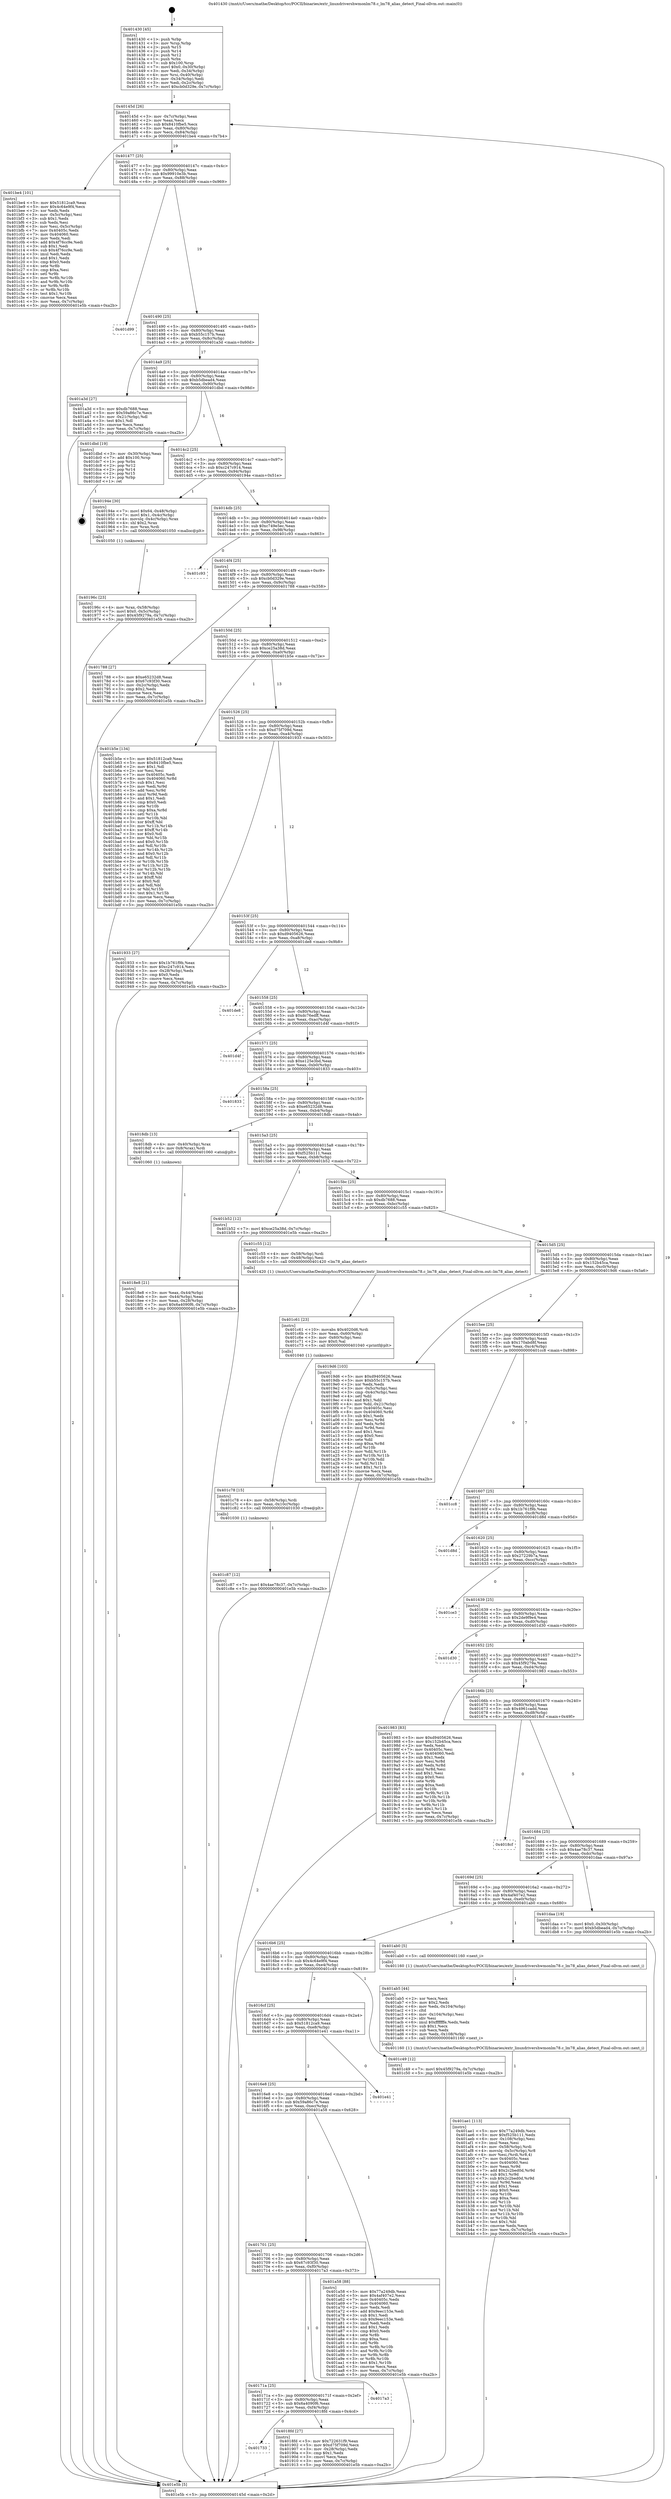 digraph "0x401430" {
  label = "0x401430 (/mnt/c/Users/mathe/Desktop/tcc/POCII/binaries/extr_linuxdrivershwmonlm78.c_lm78_alias_detect_Final-ollvm.out::main(0))"
  labelloc = "t"
  node[shape=record]

  Entry [label="",width=0.3,height=0.3,shape=circle,fillcolor=black,style=filled]
  "0x40145d" [label="{
     0x40145d [26]\l
     | [instrs]\l
     &nbsp;&nbsp;0x40145d \<+3\>: mov -0x7c(%rbp),%eax\l
     &nbsp;&nbsp;0x401460 \<+2\>: mov %eax,%ecx\l
     &nbsp;&nbsp;0x401462 \<+6\>: sub $0x8410fbe5,%ecx\l
     &nbsp;&nbsp;0x401468 \<+3\>: mov %eax,-0x80(%rbp)\l
     &nbsp;&nbsp;0x40146b \<+6\>: mov %ecx,-0x84(%rbp)\l
     &nbsp;&nbsp;0x401471 \<+6\>: je 0000000000401be4 \<main+0x7b4\>\l
  }"]
  "0x401be4" [label="{
     0x401be4 [101]\l
     | [instrs]\l
     &nbsp;&nbsp;0x401be4 \<+5\>: mov $0x51812ca9,%eax\l
     &nbsp;&nbsp;0x401be9 \<+5\>: mov $0x4c64e9f4,%ecx\l
     &nbsp;&nbsp;0x401bee \<+2\>: xor %edx,%edx\l
     &nbsp;&nbsp;0x401bf0 \<+3\>: mov -0x5c(%rbp),%esi\l
     &nbsp;&nbsp;0x401bf3 \<+3\>: sub $0x1,%edx\l
     &nbsp;&nbsp;0x401bf6 \<+2\>: sub %edx,%esi\l
     &nbsp;&nbsp;0x401bf8 \<+3\>: mov %esi,-0x5c(%rbp)\l
     &nbsp;&nbsp;0x401bfb \<+7\>: mov 0x40405c,%edx\l
     &nbsp;&nbsp;0x401c02 \<+7\>: mov 0x404060,%esi\l
     &nbsp;&nbsp;0x401c09 \<+2\>: mov %edx,%edi\l
     &nbsp;&nbsp;0x401c0b \<+6\>: add $0x4f76cc9e,%edi\l
     &nbsp;&nbsp;0x401c11 \<+3\>: sub $0x1,%edi\l
     &nbsp;&nbsp;0x401c14 \<+6\>: sub $0x4f76cc9e,%edi\l
     &nbsp;&nbsp;0x401c1a \<+3\>: imul %edi,%edx\l
     &nbsp;&nbsp;0x401c1d \<+3\>: and $0x1,%edx\l
     &nbsp;&nbsp;0x401c20 \<+3\>: cmp $0x0,%edx\l
     &nbsp;&nbsp;0x401c23 \<+4\>: sete %r8b\l
     &nbsp;&nbsp;0x401c27 \<+3\>: cmp $0xa,%esi\l
     &nbsp;&nbsp;0x401c2a \<+4\>: setl %r9b\l
     &nbsp;&nbsp;0x401c2e \<+3\>: mov %r8b,%r10b\l
     &nbsp;&nbsp;0x401c31 \<+3\>: and %r9b,%r10b\l
     &nbsp;&nbsp;0x401c34 \<+3\>: xor %r9b,%r8b\l
     &nbsp;&nbsp;0x401c37 \<+3\>: or %r8b,%r10b\l
     &nbsp;&nbsp;0x401c3a \<+4\>: test $0x1,%r10b\l
     &nbsp;&nbsp;0x401c3e \<+3\>: cmovne %ecx,%eax\l
     &nbsp;&nbsp;0x401c41 \<+3\>: mov %eax,-0x7c(%rbp)\l
     &nbsp;&nbsp;0x401c44 \<+5\>: jmp 0000000000401e5b \<main+0xa2b\>\l
  }"]
  "0x401477" [label="{
     0x401477 [25]\l
     | [instrs]\l
     &nbsp;&nbsp;0x401477 \<+5\>: jmp 000000000040147c \<main+0x4c\>\l
     &nbsp;&nbsp;0x40147c \<+3\>: mov -0x80(%rbp),%eax\l
     &nbsp;&nbsp;0x40147f \<+5\>: sub $0x99910e3b,%eax\l
     &nbsp;&nbsp;0x401484 \<+6\>: mov %eax,-0x88(%rbp)\l
     &nbsp;&nbsp;0x40148a \<+6\>: je 0000000000401d99 \<main+0x969\>\l
  }"]
  Exit [label="",width=0.3,height=0.3,shape=circle,fillcolor=black,style=filled,peripheries=2]
  "0x401d99" [label="{
     0x401d99\l
  }", style=dashed]
  "0x401490" [label="{
     0x401490 [25]\l
     | [instrs]\l
     &nbsp;&nbsp;0x401490 \<+5\>: jmp 0000000000401495 \<main+0x65\>\l
     &nbsp;&nbsp;0x401495 \<+3\>: mov -0x80(%rbp),%eax\l
     &nbsp;&nbsp;0x401498 \<+5\>: sub $0xb55c157b,%eax\l
     &nbsp;&nbsp;0x40149d \<+6\>: mov %eax,-0x8c(%rbp)\l
     &nbsp;&nbsp;0x4014a3 \<+6\>: je 0000000000401a3d \<main+0x60d\>\l
  }"]
  "0x401c87" [label="{
     0x401c87 [12]\l
     | [instrs]\l
     &nbsp;&nbsp;0x401c87 \<+7\>: movl $0x4ae78c37,-0x7c(%rbp)\l
     &nbsp;&nbsp;0x401c8e \<+5\>: jmp 0000000000401e5b \<main+0xa2b\>\l
  }"]
  "0x401a3d" [label="{
     0x401a3d [27]\l
     | [instrs]\l
     &nbsp;&nbsp;0x401a3d \<+5\>: mov $0xdb7688,%eax\l
     &nbsp;&nbsp;0x401a42 \<+5\>: mov $0x59a86c7e,%ecx\l
     &nbsp;&nbsp;0x401a47 \<+3\>: mov -0x21(%rbp),%dl\l
     &nbsp;&nbsp;0x401a4a \<+3\>: test $0x1,%dl\l
     &nbsp;&nbsp;0x401a4d \<+3\>: cmovne %ecx,%eax\l
     &nbsp;&nbsp;0x401a50 \<+3\>: mov %eax,-0x7c(%rbp)\l
     &nbsp;&nbsp;0x401a53 \<+5\>: jmp 0000000000401e5b \<main+0xa2b\>\l
  }"]
  "0x4014a9" [label="{
     0x4014a9 [25]\l
     | [instrs]\l
     &nbsp;&nbsp;0x4014a9 \<+5\>: jmp 00000000004014ae \<main+0x7e\>\l
     &nbsp;&nbsp;0x4014ae \<+3\>: mov -0x80(%rbp),%eax\l
     &nbsp;&nbsp;0x4014b1 \<+5\>: sub $0xb5dbead4,%eax\l
     &nbsp;&nbsp;0x4014b6 \<+6\>: mov %eax,-0x90(%rbp)\l
     &nbsp;&nbsp;0x4014bc \<+6\>: je 0000000000401dbd \<main+0x98d\>\l
  }"]
  "0x401c78" [label="{
     0x401c78 [15]\l
     | [instrs]\l
     &nbsp;&nbsp;0x401c78 \<+4\>: mov -0x58(%rbp),%rdi\l
     &nbsp;&nbsp;0x401c7c \<+6\>: mov %eax,-0x10c(%rbp)\l
     &nbsp;&nbsp;0x401c82 \<+5\>: call 0000000000401030 \<free@plt\>\l
     | [calls]\l
     &nbsp;&nbsp;0x401030 \{1\} (unknown)\l
  }"]
  "0x401dbd" [label="{
     0x401dbd [19]\l
     | [instrs]\l
     &nbsp;&nbsp;0x401dbd \<+3\>: mov -0x30(%rbp),%eax\l
     &nbsp;&nbsp;0x401dc0 \<+7\>: add $0x100,%rsp\l
     &nbsp;&nbsp;0x401dc7 \<+1\>: pop %rbx\l
     &nbsp;&nbsp;0x401dc8 \<+2\>: pop %r12\l
     &nbsp;&nbsp;0x401dca \<+2\>: pop %r14\l
     &nbsp;&nbsp;0x401dcc \<+2\>: pop %r15\l
     &nbsp;&nbsp;0x401dce \<+1\>: pop %rbp\l
     &nbsp;&nbsp;0x401dcf \<+1\>: ret\l
  }"]
  "0x4014c2" [label="{
     0x4014c2 [25]\l
     | [instrs]\l
     &nbsp;&nbsp;0x4014c2 \<+5\>: jmp 00000000004014c7 \<main+0x97\>\l
     &nbsp;&nbsp;0x4014c7 \<+3\>: mov -0x80(%rbp),%eax\l
     &nbsp;&nbsp;0x4014ca \<+5\>: sub $0xc247c914,%eax\l
     &nbsp;&nbsp;0x4014cf \<+6\>: mov %eax,-0x94(%rbp)\l
     &nbsp;&nbsp;0x4014d5 \<+6\>: je 000000000040194e \<main+0x51e\>\l
  }"]
  "0x401c61" [label="{
     0x401c61 [23]\l
     | [instrs]\l
     &nbsp;&nbsp;0x401c61 \<+10\>: movabs $0x4020d6,%rdi\l
     &nbsp;&nbsp;0x401c6b \<+3\>: mov %eax,-0x60(%rbp)\l
     &nbsp;&nbsp;0x401c6e \<+3\>: mov -0x60(%rbp),%esi\l
     &nbsp;&nbsp;0x401c71 \<+2\>: mov $0x0,%al\l
     &nbsp;&nbsp;0x401c73 \<+5\>: call 0000000000401040 \<printf@plt\>\l
     | [calls]\l
     &nbsp;&nbsp;0x401040 \{1\} (unknown)\l
  }"]
  "0x40194e" [label="{
     0x40194e [30]\l
     | [instrs]\l
     &nbsp;&nbsp;0x40194e \<+7\>: movl $0x64,-0x48(%rbp)\l
     &nbsp;&nbsp;0x401955 \<+7\>: movl $0x1,-0x4c(%rbp)\l
     &nbsp;&nbsp;0x40195c \<+4\>: movslq -0x4c(%rbp),%rax\l
     &nbsp;&nbsp;0x401960 \<+4\>: shl $0x2,%rax\l
     &nbsp;&nbsp;0x401964 \<+3\>: mov %rax,%rdi\l
     &nbsp;&nbsp;0x401967 \<+5\>: call 0000000000401050 \<malloc@plt\>\l
     | [calls]\l
     &nbsp;&nbsp;0x401050 \{1\} (unknown)\l
  }"]
  "0x4014db" [label="{
     0x4014db [25]\l
     | [instrs]\l
     &nbsp;&nbsp;0x4014db \<+5\>: jmp 00000000004014e0 \<main+0xb0\>\l
     &nbsp;&nbsp;0x4014e0 \<+3\>: mov -0x80(%rbp),%eax\l
     &nbsp;&nbsp;0x4014e3 \<+5\>: sub $0xc749e5ec,%eax\l
     &nbsp;&nbsp;0x4014e8 \<+6\>: mov %eax,-0x98(%rbp)\l
     &nbsp;&nbsp;0x4014ee \<+6\>: je 0000000000401c93 \<main+0x863\>\l
  }"]
  "0x401ae1" [label="{
     0x401ae1 [113]\l
     | [instrs]\l
     &nbsp;&nbsp;0x401ae1 \<+5\>: mov $0x77a249db,%ecx\l
     &nbsp;&nbsp;0x401ae6 \<+5\>: mov $0xf525b111,%edx\l
     &nbsp;&nbsp;0x401aeb \<+6\>: mov -0x108(%rbp),%esi\l
     &nbsp;&nbsp;0x401af1 \<+3\>: imul %eax,%esi\l
     &nbsp;&nbsp;0x401af4 \<+4\>: mov -0x58(%rbp),%rdi\l
     &nbsp;&nbsp;0x401af8 \<+4\>: movslq -0x5c(%rbp),%r8\l
     &nbsp;&nbsp;0x401afc \<+4\>: mov %esi,(%rdi,%r8,4)\l
     &nbsp;&nbsp;0x401b00 \<+7\>: mov 0x40405c,%eax\l
     &nbsp;&nbsp;0x401b07 \<+7\>: mov 0x404060,%esi\l
     &nbsp;&nbsp;0x401b0e \<+3\>: mov %eax,%r9d\l
     &nbsp;&nbsp;0x401b11 \<+7\>: add $0x2c2bed0d,%r9d\l
     &nbsp;&nbsp;0x401b18 \<+4\>: sub $0x1,%r9d\l
     &nbsp;&nbsp;0x401b1c \<+7\>: sub $0x2c2bed0d,%r9d\l
     &nbsp;&nbsp;0x401b23 \<+4\>: imul %r9d,%eax\l
     &nbsp;&nbsp;0x401b27 \<+3\>: and $0x1,%eax\l
     &nbsp;&nbsp;0x401b2a \<+3\>: cmp $0x0,%eax\l
     &nbsp;&nbsp;0x401b2d \<+4\>: sete %r10b\l
     &nbsp;&nbsp;0x401b31 \<+3\>: cmp $0xa,%esi\l
     &nbsp;&nbsp;0x401b34 \<+4\>: setl %r11b\l
     &nbsp;&nbsp;0x401b38 \<+3\>: mov %r10b,%bl\l
     &nbsp;&nbsp;0x401b3b \<+3\>: and %r11b,%bl\l
     &nbsp;&nbsp;0x401b3e \<+3\>: xor %r11b,%r10b\l
     &nbsp;&nbsp;0x401b41 \<+3\>: or %r10b,%bl\l
     &nbsp;&nbsp;0x401b44 \<+3\>: test $0x1,%bl\l
     &nbsp;&nbsp;0x401b47 \<+3\>: cmovne %edx,%ecx\l
     &nbsp;&nbsp;0x401b4a \<+3\>: mov %ecx,-0x7c(%rbp)\l
     &nbsp;&nbsp;0x401b4d \<+5\>: jmp 0000000000401e5b \<main+0xa2b\>\l
  }"]
  "0x401c93" [label="{
     0x401c93\l
  }", style=dashed]
  "0x4014f4" [label="{
     0x4014f4 [25]\l
     | [instrs]\l
     &nbsp;&nbsp;0x4014f4 \<+5\>: jmp 00000000004014f9 \<main+0xc9\>\l
     &nbsp;&nbsp;0x4014f9 \<+3\>: mov -0x80(%rbp),%eax\l
     &nbsp;&nbsp;0x4014fc \<+5\>: sub $0xcb0d329e,%eax\l
     &nbsp;&nbsp;0x401501 \<+6\>: mov %eax,-0x9c(%rbp)\l
     &nbsp;&nbsp;0x401507 \<+6\>: je 0000000000401788 \<main+0x358\>\l
  }"]
  "0x401ab5" [label="{
     0x401ab5 [44]\l
     | [instrs]\l
     &nbsp;&nbsp;0x401ab5 \<+2\>: xor %ecx,%ecx\l
     &nbsp;&nbsp;0x401ab7 \<+5\>: mov $0x2,%edx\l
     &nbsp;&nbsp;0x401abc \<+6\>: mov %edx,-0x104(%rbp)\l
     &nbsp;&nbsp;0x401ac2 \<+1\>: cltd\l
     &nbsp;&nbsp;0x401ac3 \<+6\>: mov -0x104(%rbp),%esi\l
     &nbsp;&nbsp;0x401ac9 \<+2\>: idiv %esi\l
     &nbsp;&nbsp;0x401acb \<+6\>: imul $0xfffffffe,%edx,%edx\l
     &nbsp;&nbsp;0x401ad1 \<+3\>: sub $0x1,%ecx\l
     &nbsp;&nbsp;0x401ad4 \<+2\>: sub %ecx,%edx\l
     &nbsp;&nbsp;0x401ad6 \<+6\>: mov %edx,-0x108(%rbp)\l
     &nbsp;&nbsp;0x401adc \<+5\>: call 0000000000401160 \<next_i\>\l
     | [calls]\l
     &nbsp;&nbsp;0x401160 \{1\} (/mnt/c/Users/mathe/Desktop/tcc/POCII/binaries/extr_linuxdrivershwmonlm78.c_lm78_alias_detect_Final-ollvm.out::next_i)\l
  }"]
  "0x401788" [label="{
     0x401788 [27]\l
     | [instrs]\l
     &nbsp;&nbsp;0x401788 \<+5\>: mov $0xe65232d8,%eax\l
     &nbsp;&nbsp;0x40178d \<+5\>: mov $0x67c93f30,%ecx\l
     &nbsp;&nbsp;0x401792 \<+3\>: mov -0x2c(%rbp),%edx\l
     &nbsp;&nbsp;0x401795 \<+3\>: cmp $0x2,%edx\l
     &nbsp;&nbsp;0x401798 \<+3\>: cmovne %ecx,%eax\l
     &nbsp;&nbsp;0x40179b \<+3\>: mov %eax,-0x7c(%rbp)\l
     &nbsp;&nbsp;0x40179e \<+5\>: jmp 0000000000401e5b \<main+0xa2b\>\l
  }"]
  "0x40150d" [label="{
     0x40150d [25]\l
     | [instrs]\l
     &nbsp;&nbsp;0x40150d \<+5\>: jmp 0000000000401512 \<main+0xe2\>\l
     &nbsp;&nbsp;0x401512 \<+3\>: mov -0x80(%rbp),%eax\l
     &nbsp;&nbsp;0x401515 \<+5\>: sub $0xce25a38d,%eax\l
     &nbsp;&nbsp;0x40151a \<+6\>: mov %eax,-0xa0(%rbp)\l
     &nbsp;&nbsp;0x401520 \<+6\>: je 0000000000401b5e \<main+0x72e\>\l
  }"]
  "0x401e5b" [label="{
     0x401e5b [5]\l
     | [instrs]\l
     &nbsp;&nbsp;0x401e5b \<+5\>: jmp 000000000040145d \<main+0x2d\>\l
  }"]
  "0x401430" [label="{
     0x401430 [45]\l
     | [instrs]\l
     &nbsp;&nbsp;0x401430 \<+1\>: push %rbp\l
     &nbsp;&nbsp;0x401431 \<+3\>: mov %rsp,%rbp\l
     &nbsp;&nbsp;0x401434 \<+2\>: push %r15\l
     &nbsp;&nbsp;0x401436 \<+2\>: push %r14\l
     &nbsp;&nbsp;0x401438 \<+2\>: push %r12\l
     &nbsp;&nbsp;0x40143a \<+1\>: push %rbx\l
     &nbsp;&nbsp;0x40143b \<+7\>: sub $0x100,%rsp\l
     &nbsp;&nbsp;0x401442 \<+7\>: movl $0x0,-0x30(%rbp)\l
     &nbsp;&nbsp;0x401449 \<+3\>: mov %edi,-0x34(%rbp)\l
     &nbsp;&nbsp;0x40144c \<+4\>: mov %rsi,-0x40(%rbp)\l
     &nbsp;&nbsp;0x401450 \<+3\>: mov -0x34(%rbp),%edi\l
     &nbsp;&nbsp;0x401453 \<+3\>: mov %edi,-0x2c(%rbp)\l
     &nbsp;&nbsp;0x401456 \<+7\>: movl $0xcb0d329e,-0x7c(%rbp)\l
  }"]
  "0x40196c" [label="{
     0x40196c [23]\l
     | [instrs]\l
     &nbsp;&nbsp;0x40196c \<+4\>: mov %rax,-0x58(%rbp)\l
     &nbsp;&nbsp;0x401970 \<+7\>: movl $0x0,-0x5c(%rbp)\l
     &nbsp;&nbsp;0x401977 \<+7\>: movl $0x45f9279a,-0x7c(%rbp)\l
     &nbsp;&nbsp;0x40197e \<+5\>: jmp 0000000000401e5b \<main+0xa2b\>\l
  }"]
  "0x401b5e" [label="{
     0x401b5e [134]\l
     | [instrs]\l
     &nbsp;&nbsp;0x401b5e \<+5\>: mov $0x51812ca9,%eax\l
     &nbsp;&nbsp;0x401b63 \<+5\>: mov $0x8410fbe5,%ecx\l
     &nbsp;&nbsp;0x401b68 \<+2\>: mov $0x1,%dl\l
     &nbsp;&nbsp;0x401b6a \<+2\>: xor %esi,%esi\l
     &nbsp;&nbsp;0x401b6c \<+7\>: mov 0x40405c,%edi\l
     &nbsp;&nbsp;0x401b73 \<+8\>: mov 0x404060,%r8d\l
     &nbsp;&nbsp;0x401b7b \<+3\>: sub $0x1,%esi\l
     &nbsp;&nbsp;0x401b7e \<+3\>: mov %edi,%r9d\l
     &nbsp;&nbsp;0x401b81 \<+3\>: add %esi,%r9d\l
     &nbsp;&nbsp;0x401b84 \<+4\>: imul %r9d,%edi\l
     &nbsp;&nbsp;0x401b88 \<+3\>: and $0x1,%edi\l
     &nbsp;&nbsp;0x401b8b \<+3\>: cmp $0x0,%edi\l
     &nbsp;&nbsp;0x401b8e \<+4\>: sete %r10b\l
     &nbsp;&nbsp;0x401b92 \<+4\>: cmp $0xa,%r8d\l
     &nbsp;&nbsp;0x401b96 \<+4\>: setl %r11b\l
     &nbsp;&nbsp;0x401b9a \<+3\>: mov %r10b,%bl\l
     &nbsp;&nbsp;0x401b9d \<+3\>: xor $0xff,%bl\l
     &nbsp;&nbsp;0x401ba0 \<+3\>: mov %r11b,%r14b\l
     &nbsp;&nbsp;0x401ba3 \<+4\>: xor $0xff,%r14b\l
     &nbsp;&nbsp;0x401ba7 \<+3\>: xor $0x0,%dl\l
     &nbsp;&nbsp;0x401baa \<+3\>: mov %bl,%r15b\l
     &nbsp;&nbsp;0x401bad \<+4\>: and $0x0,%r15b\l
     &nbsp;&nbsp;0x401bb1 \<+3\>: and %dl,%r10b\l
     &nbsp;&nbsp;0x401bb4 \<+3\>: mov %r14b,%r12b\l
     &nbsp;&nbsp;0x401bb7 \<+4\>: and $0x0,%r12b\l
     &nbsp;&nbsp;0x401bbb \<+3\>: and %dl,%r11b\l
     &nbsp;&nbsp;0x401bbe \<+3\>: or %r10b,%r15b\l
     &nbsp;&nbsp;0x401bc1 \<+3\>: or %r11b,%r12b\l
     &nbsp;&nbsp;0x401bc4 \<+3\>: xor %r12b,%r15b\l
     &nbsp;&nbsp;0x401bc7 \<+3\>: or %r14b,%bl\l
     &nbsp;&nbsp;0x401bca \<+3\>: xor $0xff,%bl\l
     &nbsp;&nbsp;0x401bcd \<+3\>: or $0x0,%dl\l
     &nbsp;&nbsp;0x401bd0 \<+2\>: and %dl,%bl\l
     &nbsp;&nbsp;0x401bd2 \<+3\>: or %bl,%r15b\l
     &nbsp;&nbsp;0x401bd5 \<+4\>: test $0x1,%r15b\l
     &nbsp;&nbsp;0x401bd9 \<+3\>: cmovne %ecx,%eax\l
     &nbsp;&nbsp;0x401bdc \<+3\>: mov %eax,-0x7c(%rbp)\l
     &nbsp;&nbsp;0x401bdf \<+5\>: jmp 0000000000401e5b \<main+0xa2b\>\l
  }"]
  "0x401526" [label="{
     0x401526 [25]\l
     | [instrs]\l
     &nbsp;&nbsp;0x401526 \<+5\>: jmp 000000000040152b \<main+0xfb\>\l
     &nbsp;&nbsp;0x40152b \<+3\>: mov -0x80(%rbp),%eax\l
     &nbsp;&nbsp;0x40152e \<+5\>: sub $0xd75f709d,%eax\l
     &nbsp;&nbsp;0x401533 \<+6\>: mov %eax,-0xa4(%rbp)\l
     &nbsp;&nbsp;0x401539 \<+6\>: je 0000000000401933 \<main+0x503\>\l
  }"]
  "0x401733" [label="{
     0x401733\l
  }", style=dashed]
  "0x401933" [label="{
     0x401933 [27]\l
     | [instrs]\l
     &nbsp;&nbsp;0x401933 \<+5\>: mov $0x1b761f9b,%eax\l
     &nbsp;&nbsp;0x401938 \<+5\>: mov $0xc247c914,%ecx\l
     &nbsp;&nbsp;0x40193d \<+3\>: mov -0x28(%rbp),%edx\l
     &nbsp;&nbsp;0x401940 \<+3\>: cmp $0x0,%edx\l
     &nbsp;&nbsp;0x401943 \<+3\>: cmove %ecx,%eax\l
     &nbsp;&nbsp;0x401946 \<+3\>: mov %eax,-0x7c(%rbp)\l
     &nbsp;&nbsp;0x401949 \<+5\>: jmp 0000000000401e5b \<main+0xa2b\>\l
  }"]
  "0x40153f" [label="{
     0x40153f [25]\l
     | [instrs]\l
     &nbsp;&nbsp;0x40153f \<+5\>: jmp 0000000000401544 \<main+0x114\>\l
     &nbsp;&nbsp;0x401544 \<+3\>: mov -0x80(%rbp),%eax\l
     &nbsp;&nbsp;0x401547 \<+5\>: sub $0xd9405626,%eax\l
     &nbsp;&nbsp;0x40154c \<+6\>: mov %eax,-0xa8(%rbp)\l
     &nbsp;&nbsp;0x401552 \<+6\>: je 0000000000401de8 \<main+0x9b8\>\l
  }"]
  "0x4018fd" [label="{
     0x4018fd [27]\l
     | [instrs]\l
     &nbsp;&nbsp;0x4018fd \<+5\>: mov $0x722631f9,%eax\l
     &nbsp;&nbsp;0x401902 \<+5\>: mov $0xd75f709d,%ecx\l
     &nbsp;&nbsp;0x401907 \<+3\>: mov -0x28(%rbp),%edx\l
     &nbsp;&nbsp;0x40190a \<+3\>: cmp $0x1,%edx\l
     &nbsp;&nbsp;0x40190d \<+3\>: cmovl %ecx,%eax\l
     &nbsp;&nbsp;0x401910 \<+3\>: mov %eax,-0x7c(%rbp)\l
     &nbsp;&nbsp;0x401913 \<+5\>: jmp 0000000000401e5b \<main+0xa2b\>\l
  }"]
  "0x401de8" [label="{
     0x401de8\l
  }", style=dashed]
  "0x401558" [label="{
     0x401558 [25]\l
     | [instrs]\l
     &nbsp;&nbsp;0x401558 \<+5\>: jmp 000000000040155d \<main+0x12d\>\l
     &nbsp;&nbsp;0x40155d \<+3\>: mov -0x80(%rbp),%eax\l
     &nbsp;&nbsp;0x401560 \<+5\>: sub $0xdc76edff,%eax\l
     &nbsp;&nbsp;0x401565 \<+6\>: mov %eax,-0xac(%rbp)\l
     &nbsp;&nbsp;0x40156b \<+6\>: je 0000000000401d4f \<main+0x91f\>\l
  }"]
  "0x40171a" [label="{
     0x40171a [25]\l
     | [instrs]\l
     &nbsp;&nbsp;0x40171a \<+5\>: jmp 000000000040171f \<main+0x2ef\>\l
     &nbsp;&nbsp;0x40171f \<+3\>: mov -0x80(%rbp),%eax\l
     &nbsp;&nbsp;0x401722 \<+5\>: sub $0x6a4090f6,%eax\l
     &nbsp;&nbsp;0x401727 \<+6\>: mov %eax,-0xf4(%rbp)\l
     &nbsp;&nbsp;0x40172d \<+6\>: je 00000000004018fd \<main+0x4cd\>\l
  }"]
  "0x401d4f" [label="{
     0x401d4f\l
  }", style=dashed]
  "0x401571" [label="{
     0x401571 [25]\l
     | [instrs]\l
     &nbsp;&nbsp;0x401571 \<+5\>: jmp 0000000000401576 \<main+0x146\>\l
     &nbsp;&nbsp;0x401576 \<+3\>: mov -0x80(%rbp),%eax\l
     &nbsp;&nbsp;0x401579 \<+5\>: sub $0xe125e3bd,%eax\l
     &nbsp;&nbsp;0x40157e \<+6\>: mov %eax,-0xb0(%rbp)\l
     &nbsp;&nbsp;0x401584 \<+6\>: je 0000000000401833 \<main+0x403\>\l
  }"]
  "0x4017a3" [label="{
     0x4017a3\l
  }", style=dashed]
  "0x401833" [label="{
     0x401833\l
  }", style=dashed]
  "0x40158a" [label="{
     0x40158a [25]\l
     | [instrs]\l
     &nbsp;&nbsp;0x40158a \<+5\>: jmp 000000000040158f \<main+0x15f\>\l
     &nbsp;&nbsp;0x40158f \<+3\>: mov -0x80(%rbp),%eax\l
     &nbsp;&nbsp;0x401592 \<+5\>: sub $0xe65232d8,%eax\l
     &nbsp;&nbsp;0x401597 \<+6\>: mov %eax,-0xb4(%rbp)\l
     &nbsp;&nbsp;0x40159d \<+6\>: je 00000000004018db \<main+0x4ab\>\l
  }"]
  "0x401701" [label="{
     0x401701 [25]\l
     | [instrs]\l
     &nbsp;&nbsp;0x401701 \<+5\>: jmp 0000000000401706 \<main+0x2d6\>\l
     &nbsp;&nbsp;0x401706 \<+3\>: mov -0x80(%rbp),%eax\l
     &nbsp;&nbsp;0x401709 \<+5\>: sub $0x67c93f30,%eax\l
     &nbsp;&nbsp;0x40170e \<+6\>: mov %eax,-0xf0(%rbp)\l
     &nbsp;&nbsp;0x401714 \<+6\>: je 00000000004017a3 \<main+0x373\>\l
  }"]
  "0x4018db" [label="{
     0x4018db [13]\l
     | [instrs]\l
     &nbsp;&nbsp;0x4018db \<+4\>: mov -0x40(%rbp),%rax\l
     &nbsp;&nbsp;0x4018df \<+4\>: mov 0x8(%rax),%rdi\l
     &nbsp;&nbsp;0x4018e3 \<+5\>: call 0000000000401060 \<atoi@plt\>\l
     | [calls]\l
     &nbsp;&nbsp;0x401060 \{1\} (unknown)\l
  }"]
  "0x4015a3" [label="{
     0x4015a3 [25]\l
     | [instrs]\l
     &nbsp;&nbsp;0x4015a3 \<+5\>: jmp 00000000004015a8 \<main+0x178\>\l
     &nbsp;&nbsp;0x4015a8 \<+3\>: mov -0x80(%rbp),%eax\l
     &nbsp;&nbsp;0x4015ab \<+5\>: sub $0xf525b111,%eax\l
     &nbsp;&nbsp;0x4015b0 \<+6\>: mov %eax,-0xb8(%rbp)\l
     &nbsp;&nbsp;0x4015b6 \<+6\>: je 0000000000401b52 \<main+0x722\>\l
  }"]
  "0x4018e8" [label="{
     0x4018e8 [21]\l
     | [instrs]\l
     &nbsp;&nbsp;0x4018e8 \<+3\>: mov %eax,-0x44(%rbp)\l
     &nbsp;&nbsp;0x4018eb \<+3\>: mov -0x44(%rbp),%eax\l
     &nbsp;&nbsp;0x4018ee \<+3\>: mov %eax,-0x28(%rbp)\l
     &nbsp;&nbsp;0x4018f1 \<+7\>: movl $0x6a4090f6,-0x7c(%rbp)\l
     &nbsp;&nbsp;0x4018f8 \<+5\>: jmp 0000000000401e5b \<main+0xa2b\>\l
  }"]
  "0x401a58" [label="{
     0x401a58 [88]\l
     | [instrs]\l
     &nbsp;&nbsp;0x401a58 \<+5\>: mov $0x77a249db,%eax\l
     &nbsp;&nbsp;0x401a5d \<+5\>: mov $0x4af407e2,%ecx\l
     &nbsp;&nbsp;0x401a62 \<+7\>: mov 0x40405c,%edx\l
     &nbsp;&nbsp;0x401a69 \<+7\>: mov 0x404060,%esi\l
     &nbsp;&nbsp;0x401a70 \<+2\>: mov %edx,%edi\l
     &nbsp;&nbsp;0x401a72 \<+6\>: add $0x9eec153e,%edi\l
     &nbsp;&nbsp;0x401a78 \<+3\>: sub $0x1,%edi\l
     &nbsp;&nbsp;0x401a7b \<+6\>: sub $0x9eec153e,%edi\l
     &nbsp;&nbsp;0x401a81 \<+3\>: imul %edi,%edx\l
     &nbsp;&nbsp;0x401a84 \<+3\>: and $0x1,%edx\l
     &nbsp;&nbsp;0x401a87 \<+3\>: cmp $0x0,%edx\l
     &nbsp;&nbsp;0x401a8a \<+4\>: sete %r8b\l
     &nbsp;&nbsp;0x401a8e \<+3\>: cmp $0xa,%esi\l
     &nbsp;&nbsp;0x401a91 \<+4\>: setl %r9b\l
     &nbsp;&nbsp;0x401a95 \<+3\>: mov %r8b,%r10b\l
     &nbsp;&nbsp;0x401a98 \<+3\>: and %r9b,%r10b\l
     &nbsp;&nbsp;0x401a9b \<+3\>: xor %r9b,%r8b\l
     &nbsp;&nbsp;0x401a9e \<+3\>: or %r8b,%r10b\l
     &nbsp;&nbsp;0x401aa1 \<+4\>: test $0x1,%r10b\l
     &nbsp;&nbsp;0x401aa5 \<+3\>: cmovne %ecx,%eax\l
     &nbsp;&nbsp;0x401aa8 \<+3\>: mov %eax,-0x7c(%rbp)\l
     &nbsp;&nbsp;0x401aab \<+5\>: jmp 0000000000401e5b \<main+0xa2b\>\l
  }"]
  "0x401b52" [label="{
     0x401b52 [12]\l
     | [instrs]\l
     &nbsp;&nbsp;0x401b52 \<+7\>: movl $0xce25a38d,-0x7c(%rbp)\l
     &nbsp;&nbsp;0x401b59 \<+5\>: jmp 0000000000401e5b \<main+0xa2b\>\l
  }"]
  "0x4015bc" [label="{
     0x4015bc [25]\l
     | [instrs]\l
     &nbsp;&nbsp;0x4015bc \<+5\>: jmp 00000000004015c1 \<main+0x191\>\l
     &nbsp;&nbsp;0x4015c1 \<+3\>: mov -0x80(%rbp),%eax\l
     &nbsp;&nbsp;0x4015c4 \<+5\>: sub $0xdb7688,%eax\l
     &nbsp;&nbsp;0x4015c9 \<+6\>: mov %eax,-0xbc(%rbp)\l
     &nbsp;&nbsp;0x4015cf \<+6\>: je 0000000000401c55 \<main+0x825\>\l
  }"]
  "0x4016e8" [label="{
     0x4016e8 [25]\l
     | [instrs]\l
     &nbsp;&nbsp;0x4016e8 \<+5\>: jmp 00000000004016ed \<main+0x2bd\>\l
     &nbsp;&nbsp;0x4016ed \<+3\>: mov -0x80(%rbp),%eax\l
     &nbsp;&nbsp;0x4016f0 \<+5\>: sub $0x59a86c7e,%eax\l
     &nbsp;&nbsp;0x4016f5 \<+6\>: mov %eax,-0xec(%rbp)\l
     &nbsp;&nbsp;0x4016fb \<+6\>: je 0000000000401a58 \<main+0x628\>\l
  }"]
  "0x401c55" [label="{
     0x401c55 [12]\l
     | [instrs]\l
     &nbsp;&nbsp;0x401c55 \<+4\>: mov -0x58(%rbp),%rdi\l
     &nbsp;&nbsp;0x401c59 \<+3\>: mov -0x48(%rbp),%esi\l
     &nbsp;&nbsp;0x401c5c \<+5\>: call 0000000000401420 \<lm78_alias_detect\>\l
     | [calls]\l
     &nbsp;&nbsp;0x401420 \{1\} (/mnt/c/Users/mathe/Desktop/tcc/POCII/binaries/extr_linuxdrivershwmonlm78.c_lm78_alias_detect_Final-ollvm.out::lm78_alias_detect)\l
  }"]
  "0x4015d5" [label="{
     0x4015d5 [25]\l
     | [instrs]\l
     &nbsp;&nbsp;0x4015d5 \<+5\>: jmp 00000000004015da \<main+0x1aa\>\l
     &nbsp;&nbsp;0x4015da \<+3\>: mov -0x80(%rbp),%eax\l
     &nbsp;&nbsp;0x4015dd \<+5\>: sub $0x152b45ca,%eax\l
     &nbsp;&nbsp;0x4015e2 \<+6\>: mov %eax,-0xc0(%rbp)\l
     &nbsp;&nbsp;0x4015e8 \<+6\>: je 00000000004019d6 \<main+0x5a6\>\l
  }"]
  "0x401e41" [label="{
     0x401e41\l
  }", style=dashed]
  "0x4019d6" [label="{
     0x4019d6 [103]\l
     | [instrs]\l
     &nbsp;&nbsp;0x4019d6 \<+5\>: mov $0xd9405626,%eax\l
     &nbsp;&nbsp;0x4019db \<+5\>: mov $0xb55c157b,%ecx\l
     &nbsp;&nbsp;0x4019e0 \<+2\>: xor %edx,%edx\l
     &nbsp;&nbsp;0x4019e2 \<+3\>: mov -0x5c(%rbp),%esi\l
     &nbsp;&nbsp;0x4019e5 \<+3\>: cmp -0x4c(%rbp),%esi\l
     &nbsp;&nbsp;0x4019e8 \<+4\>: setl %dil\l
     &nbsp;&nbsp;0x4019ec \<+4\>: and $0x1,%dil\l
     &nbsp;&nbsp;0x4019f0 \<+4\>: mov %dil,-0x21(%rbp)\l
     &nbsp;&nbsp;0x4019f4 \<+7\>: mov 0x40405c,%esi\l
     &nbsp;&nbsp;0x4019fb \<+8\>: mov 0x404060,%r8d\l
     &nbsp;&nbsp;0x401a03 \<+3\>: sub $0x1,%edx\l
     &nbsp;&nbsp;0x401a06 \<+3\>: mov %esi,%r9d\l
     &nbsp;&nbsp;0x401a09 \<+3\>: add %edx,%r9d\l
     &nbsp;&nbsp;0x401a0c \<+4\>: imul %r9d,%esi\l
     &nbsp;&nbsp;0x401a10 \<+3\>: and $0x1,%esi\l
     &nbsp;&nbsp;0x401a13 \<+3\>: cmp $0x0,%esi\l
     &nbsp;&nbsp;0x401a16 \<+4\>: sete %dil\l
     &nbsp;&nbsp;0x401a1a \<+4\>: cmp $0xa,%r8d\l
     &nbsp;&nbsp;0x401a1e \<+4\>: setl %r10b\l
     &nbsp;&nbsp;0x401a22 \<+3\>: mov %dil,%r11b\l
     &nbsp;&nbsp;0x401a25 \<+3\>: and %r10b,%r11b\l
     &nbsp;&nbsp;0x401a28 \<+3\>: xor %r10b,%dil\l
     &nbsp;&nbsp;0x401a2b \<+3\>: or %dil,%r11b\l
     &nbsp;&nbsp;0x401a2e \<+4\>: test $0x1,%r11b\l
     &nbsp;&nbsp;0x401a32 \<+3\>: cmovne %ecx,%eax\l
     &nbsp;&nbsp;0x401a35 \<+3\>: mov %eax,-0x7c(%rbp)\l
     &nbsp;&nbsp;0x401a38 \<+5\>: jmp 0000000000401e5b \<main+0xa2b\>\l
  }"]
  "0x4015ee" [label="{
     0x4015ee [25]\l
     | [instrs]\l
     &nbsp;&nbsp;0x4015ee \<+5\>: jmp 00000000004015f3 \<main+0x1c3\>\l
     &nbsp;&nbsp;0x4015f3 \<+3\>: mov -0x80(%rbp),%eax\l
     &nbsp;&nbsp;0x4015f6 \<+5\>: sub $0x170abd8f,%eax\l
     &nbsp;&nbsp;0x4015fb \<+6\>: mov %eax,-0xc4(%rbp)\l
     &nbsp;&nbsp;0x401601 \<+6\>: je 0000000000401cc8 \<main+0x898\>\l
  }"]
  "0x4016cf" [label="{
     0x4016cf [25]\l
     | [instrs]\l
     &nbsp;&nbsp;0x4016cf \<+5\>: jmp 00000000004016d4 \<main+0x2a4\>\l
     &nbsp;&nbsp;0x4016d4 \<+3\>: mov -0x80(%rbp),%eax\l
     &nbsp;&nbsp;0x4016d7 \<+5\>: sub $0x51812ca9,%eax\l
     &nbsp;&nbsp;0x4016dc \<+6\>: mov %eax,-0xe8(%rbp)\l
     &nbsp;&nbsp;0x4016e2 \<+6\>: je 0000000000401e41 \<main+0xa11\>\l
  }"]
  "0x401cc8" [label="{
     0x401cc8\l
  }", style=dashed]
  "0x401607" [label="{
     0x401607 [25]\l
     | [instrs]\l
     &nbsp;&nbsp;0x401607 \<+5\>: jmp 000000000040160c \<main+0x1dc\>\l
     &nbsp;&nbsp;0x40160c \<+3\>: mov -0x80(%rbp),%eax\l
     &nbsp;&nbsp;0x40160f \<+5\>: sub $0x1b761f9b,%eax\l
     &nbsp;&nbsp;0x401614 \<+6\>: mov %eax,-0xc8(%rbp)\l
     &nbsp;&nbsp;0x40161a \<+6\>: je 0000000000401d8d \<main+0x95d\>\l
  }"]
  "0x401c49" [label="{
     0x401c49 [12]\l
     | [instrs]\l
     &nbsp;&nbsp;0x401c49 \<+7\>: movl $0x45f9279a,-0x7c(%rbp)\l
     &nbsp;&nbsp;0x401c50 \<+5\>: jmp 0000000000401e5b \<main+0xa2b\>\l
  }"]
  "0x401d8d" [label="{
     0x401d8d\l
  }", style=dashed]
  "0x401620" [label="{
     0x401620 [25]\l
     | [instrs]\l
     &nbsp;&nbsp;0x401620 \<+5\>: jmp 0000000000401625 \<main+0x1f5\>\l
     &nbsp;&nbsp;0x401625 \<+3\>: mov -0x80(%rbp),%eax\l
     &nbsp;&nbsp;0x401628 \<+5\>: sub $0x27229b7a,%eax\l
     &nbsp;&nbsp;0x40162d \<+6\>: mov %eax,-0xcc(%rbp)\l
     &nbsp;&nbsp;0x401633 \<+6\>: je 0000000000401ce3 \<main+0x8b3\>\l
  }"]
  "0x4016b6" [label="{
     0x4016b6 [25]\l
     | [instrs]\l
     &nbsp;&nbsp;0x4016b6 \<+5\>: jmp 00000000004016bb \<main+0x28b\>\l
     &nbsp;&nbsp;0x4016bb \<+3\>: mov -0x80(%rbp),%eax\l
     &nbsp;&nbsp;0x4016be \<+5\>: sub $0x4c64e9f4,%eax\l
     &nbsp;&nbsp;0x4016c3 \<+6\>: mov %eax,-0xe4(%rbp)\l
     &nbsp;&nbsp;0x4016c9 \<+6\>: je 0000000000401c49 \<main+0x819\>\l
  }"]
  "0x401ce3" [label="{
     0x401ce3\l
  }", style=dashed]
  "0x401639" [label="{
     0x401639 [25]\l
     | [instrs]\l
     &nbsp;&nbsp;0x401639 \<+5\>: jmp 000000000040163e \<main+0x20e\>\l
     &nbsp;&nbsp;0x40163e \<+3\>: mov -0x80(%rbp),%eax\l
     &nbsp;&nbsp;0x401641 \<+5\>: sub $0x2de9f9e4,%eax\l
     &nbsp;&nbsp;0x401646 \<+6\>: mov %eax,-0xd0(%rbp)\l
     &nbsp;&nbsp;0x40164c \<+6\>: je 0000000000401d30 \<main+0x900\>\l
  }"]
  "0x401ab0" [label="{
     0x401ab0 [5]\l
     | [instrs]\l
     &nbsp;&nbsp;0x401ab0 \<+5\>: call 0000000000401160 \<next_i\>\l
     | [calls]\l
     &nbsp;&nbsp;0x401160 \{1\} (/mnt/c/Users/mathe/Desktop/tcc/POCII/binaries/extr_linuxdrivershwmonlm78.c_lm78_alias_detect_Final-ollvm.out::next_i)\l
  }"]
  "0x401d30" [label="{
     0x401d30\l
  }", style=dashed]
  "0x401652" [label="{
     0x401652 [25]\l
     | [instrs]\l
     &nbsp;&nbsp;0x401652 \<+5\>: jmp 0000000000401657 \<main+0x227\>\l
     &nbsp;&nbsp;0x401657 \<+3\>: mov -0x80(%rbp),%eax\l
     &nbsp;&nbsp;0x40165a \<+5\>: sub $0x45f9279a,%eax\l
     &nbsp;&nbsp;0x40165f \<+6\>: mov %eax,-0xd4(%rbp)\l
     &nbsp;&nbsp;0x401665 \<+6\>: je 0000000000401983 \<main+0x553\>\l
  }"]
  "0x40169d" [label="{
     0x40169d [25]\l
     | [instrs]\l
     &nbsp;&nbsp;0x40169d \<+5\>: jmp 00000000004016a2 \<main+0x272\>\l
     &nbsp;&nbsp;0x4016a2 \<+3\>: mov -0x80(%rbp),%eax\l
     &nbsp;&nbsp;0x4016a5 \<+5\>: sub $0x4af407e2,%eax\l
     &nbsp;&nbsp;0x4016aa \<+6\>: mov %eax,-0xe0(%rbp)\l
     &nbsp;&nbsp;0x4016b0 \<+6\>: je 0000000000401ab0 \<main+0x680\>\l
  }"]
  "0x401983" [label="{
     0x401983 [83]\l
     | [instrs]\l
     &nbsp;&nbsp;0x401983 \<+5\>: mov $0xd9405626,%eax\l
     &nbsp;&nbsp;0x401988 \<+5\>: mov $0x152b45ca,%ecx\l
     &nbsp;&nbsp;0x40198d \<+2\>: xor %edx,%edx\l
     &nbsp;&nbsp;0x40198f \<+7\>: mov 0x40405c,%esi\l
     &nbsp;&nbsp;0x401996 \<+7\>: mov 0x404060,%edi\l
     &nbsp;&nbsp;0x40199d \<+3\>: sub $0x1,%edx\l
     &nbsp;&nbsp;0x4019a0 \<+3\>: mov %esi,%r8d\l
     &nbsp;&nbsp;0x4019a3 \<+3\>: add %edx,%r8d\l
     &nbsp;&nbsp;0x4019a6 \<+4\>: imul %r8d,%esi\l
     &nbsp;&nbsp;0x4019aa \<+3\>: and $0x1,%esi\l
     &nbsp;&nbsp;0x4019ad \<+3\>: cmp $0x0,%esi\l
     &nbsp;&nbsp;0x4019b0 \<+4\>: sete %r9b\l
     &nbsp;&nbsp;0x4019b4 \<+3\>: cmp $0xa,%edi\l
     &nbsp;&nbsp;0x4019b7 \<+4\>: setl %r10b\l
     &nbsp;&nbsp;0x4019bb \<+3\>: mov %r9b,%r11b\l
     &nbsp;&nbsp;0x4019be \<+3\>: and %r10b,%r11b\l
     &nbsp;&nbsp;0x4019c1 \<+3\>: xor %r10b,%r9b\l
     &nbsp;&nbsp;0x4019c4 \<+3\>: or %r9b,%r11b\l
     &nbsp;&nbsp;0x4019c7 \<+4\>: test $0x1,%r11b\l
     &nbsp;&nbsp;0x4019cb \<+3\>: cmovne %ecx,%eax\l
     &nbsp;&nbsp;0x4019ce \<+3\>: mov %eax,-0x7c(%rbp)\l
     &nbsp;&nbsp;0x4019d1 \<+5\>: jmp 0000000000401e5b \<main+0xa2b\>\l
  }"]
  "0x40166b" [label="{
     0x40166b [25]\l
     | [instrs]\l
     &nbsp;&nbsp;0x40166b \<+5\>: jmp 0000000000401670 \<main+0x240\>\l
     &nbsp;&nbsp;0x401670 \<+3\>: mov -0x80(%rbp),%eax\l
     &nbsp;&nbsp;0x401673 \<+5\>: sub $0x4961cadd,%eax\l
     &nbsp;&nbsp;0x401678 \<+6\>: mov %eax,-0xd8(%rbp)\l
     &nbsp;&nbsp;0x40167e \<+6\>: je 00000000004018cf \<main+0x49f\>\l
  }"]
  "0x401daa" [label="{
     0x401daa [19]\l
     | [instrs]\l
     &nbsp;&nbsp;0x401daa \<+7\>: movl $0x0,-0x30(%rbp)\l
     &nbsp;&nbsp;0x401db1 \<+7\>: movl $0xb5dbead4,-0x7c(%rbp)\l
     &nbsp;&nbsp;0x401db8 \<+5\>: jmp 0000000000401e5b \<main+0xa2b\>\l
  }"]
  "0x4018cf" [label="{
     0x4018cf\l
  }", style=dashed]
  "0x401684" [label="{
     0x401684 [25]\l
     | [instrs]\l
     &nbsp;&nbsp;0x401684 \<+5\>: jmp 0000000000401689 \<main+0x259\>\l
     &nbsp;&nbsp;0x401689 \<+3\>: mov -0x80(%rbp),%eax\l
     &nbsp;&nbsp;0x40168c \<+5\>: sub $0x4ae78c37,%eax\l
     &nbsp;&nbsp;0x401691 \<+6\>: mov %eax,-0xdc(%rbp)\l
     &nbsp;&nbsp;0x401697 \<+6\>: je 0000000000401daa \<main+0x97a\>\l
  }"]
  Entry -> "0x401430" [label=" 1"]
  "0x40145d" -> "0x401be4" [label=" 1"]
  "0x40145d" -> "0x401477" [label=" 19"]
  "0x401dbd" -> Exit [label=" 1"]
  "0x401477" -> "0x401d99" [label=" 0"]
  "0x401477" -> "0x401490" [label=" 19"]
  "0x401daa" -> "0x401e5b" [label=" 1"]
  "0x401490" -> "0x401a3d" [label=" 2"]
  "0x401490" -> "0x4014a9" [label=" 17"]
  "0x401c87" -> "0x401e5b" [label=" 1"]
  "0x4014a9" -> "0x401dbd" [label=" 1"]
  "0x4014a9" -> "0x4014c2" [label=" 16"]
  "0x401c78" -> "0x401c87" [label=" 1"]
  "0x4014c2" -> "0x40194e" [label=" 1"]
  "0x4014c2" -> "0x4014db" [label=" 15"]
  "0x401c61" -> "0x401c78" [label=" 1"]
  "0x4014db" -> "0x401c93" [label=" 0"]
  "0x4014db" -> "0x4014f4" [label=" 15"]
  "0x401c55" -> "0x401c61" [label=" 1"]
  "0x4014f4" -> "0x401788" [label=" 1"]
  "0x4014f4" -> "0x40150d" [label=" 14"]
  "0x401788" -> "0x401e5b" [label=" 1"]
  "0x401430" -> "0x40145d" [label=" 1"]
  "0x401e5b" -> "0x40145d" [label=" 19"]
  "0x401c49" -> "0x401e5b" [label=" 1"]
  "0x40150d" -> "0x401b5e" [label=" 1"]
  "0x40150d" -> "0x401526" [label=" 13"]
  "0x401be4" -> "0x401e5b" [label=" 1"]
  "0x401526" -> "0x401933" [label=" 1"]
  "0x401526" -> "0x40153f" [label=" 12"]
  "0x401b5e" -> "0x401e5b" [label=" 1"]
  "0x40153f" -> "0x401de8" [label=" 0"]
  "0x40153f" -> "0x401558" [label=" 12"]
  "0x401b52" -> "0x401e5b" [label=" 1"]
  "0x401558" -> "0x401d4f" [label=" 0"]
  "0x401558" -> "0x401571" [label=" 12"]
  "0x401ab5" -> "0x401ae1" [label=" 1"]
  "0x401571" -> "0x401833" [label=" 0"]
  "0x401571" -> "0x40158a" [label=" 12"]
  "0x401ab0" -> "0x401ab5" [label=" 1"]
  "0x40158a" -> "0x4018db" [label=" 1"]
  "0x40158a" -> "0x4015a3" [label=" 11"]
  "0x4018db" -> "0x4018e8" [label=" 1"]
  "0x4018e8" -> "0x401e5b" [label=" 1"]
  "0x401a3d" -> "0x401e5b" [label=" 2"]
  "0x4015a3" -> "0x401b52" [label=" 1"]
  "0x4015a3" -> "0x4015bc" [label=" 10"]
  "0x4019d6" -> "0x401e5b" [label=" 2"]
  "0x4015bc" -> "0x401c55" [label=" 1"]
  "0x4015bc" -> "0x4015d5" [label=" 9"]
  "0x40196c" -> "0x401e5b" [label=" 1"]
  "0x4015d5" -> "0x4019d6" [label=" 2"]
  "0x4015d5" -> "0x4015ee" [label=" 7"]
  "0x40194e" -> "0x40196c" [label=" 1"]
  "0x4015ee" -> "0x401cc8" [label=" 0"]
  "0x4015ee" -> "0x401607" [label=" 7"]
  "0x4018fd" -> "0x401e5b" [label=" 1"]
  "0x401607" -> "0x401d8d" [label=" 0"]
  "0x401607" -> "0x401620" [label=" 7"]
  "0x40171a" -> "0x401733" [label=" 0"]
  "0x401620" -> "0x401ce3" [label=" 0"]
  "0x401620" -> "0x401639" [label=" 7"]
  "0x401ae1" -> "0x401e5b" [label=" 1"]
  "0x401639" -> "0x401d30" [label=" 0"]
  "0x401639" -> "0x401652" [label=" 7"]
  "0x401701" -> "0x40171a" [label=" 1"]
  "0x401652" -> "0x401983" [label=" 2"]
  "0x401652" -> "0x40166b" [label=" 5"]
  "0x401a58" -> "0x401e5b" [label=" 1"]
  "0x40166b" -> "0x4018cf" [label=" 0"]
  "0x40166b" -> "0x401684" [label=" 5"]
  "0x4016e8" -> "0x401701" [label=" 1"]
  "0x401684" -> "0x401daa" [label=" 1"]
  "0x401684" -> "0x40169d" [label=" 4"]
  "0x401701" -> "0x4017a3" [label=" 0"]
  "0x40169d" -> "0x401ab0" [label=" 1"]
  "0x40169d" -> "0x4016b6" [label=" 3"]
  "0x40171a" -> "0x4018fd" [label=" 1"]
  "0x4016b6" -> "0x401c49" [label=" 1"]
  "0x4016b6" -> "0x4016cf" [label=" 2"]
  "0x401933" -> "0x401e5b" [label=" 1"]
  "0x4016cf" -> "0x401e41" [label=" 0"]
  "0x4016cf" -> "0x4016e8" [label=" 2"]
  "0x401983" -> "0x401e5b" [label=" 2"]
  "0x4016e8" -> "0x401a58" [label=" 1"]
}
